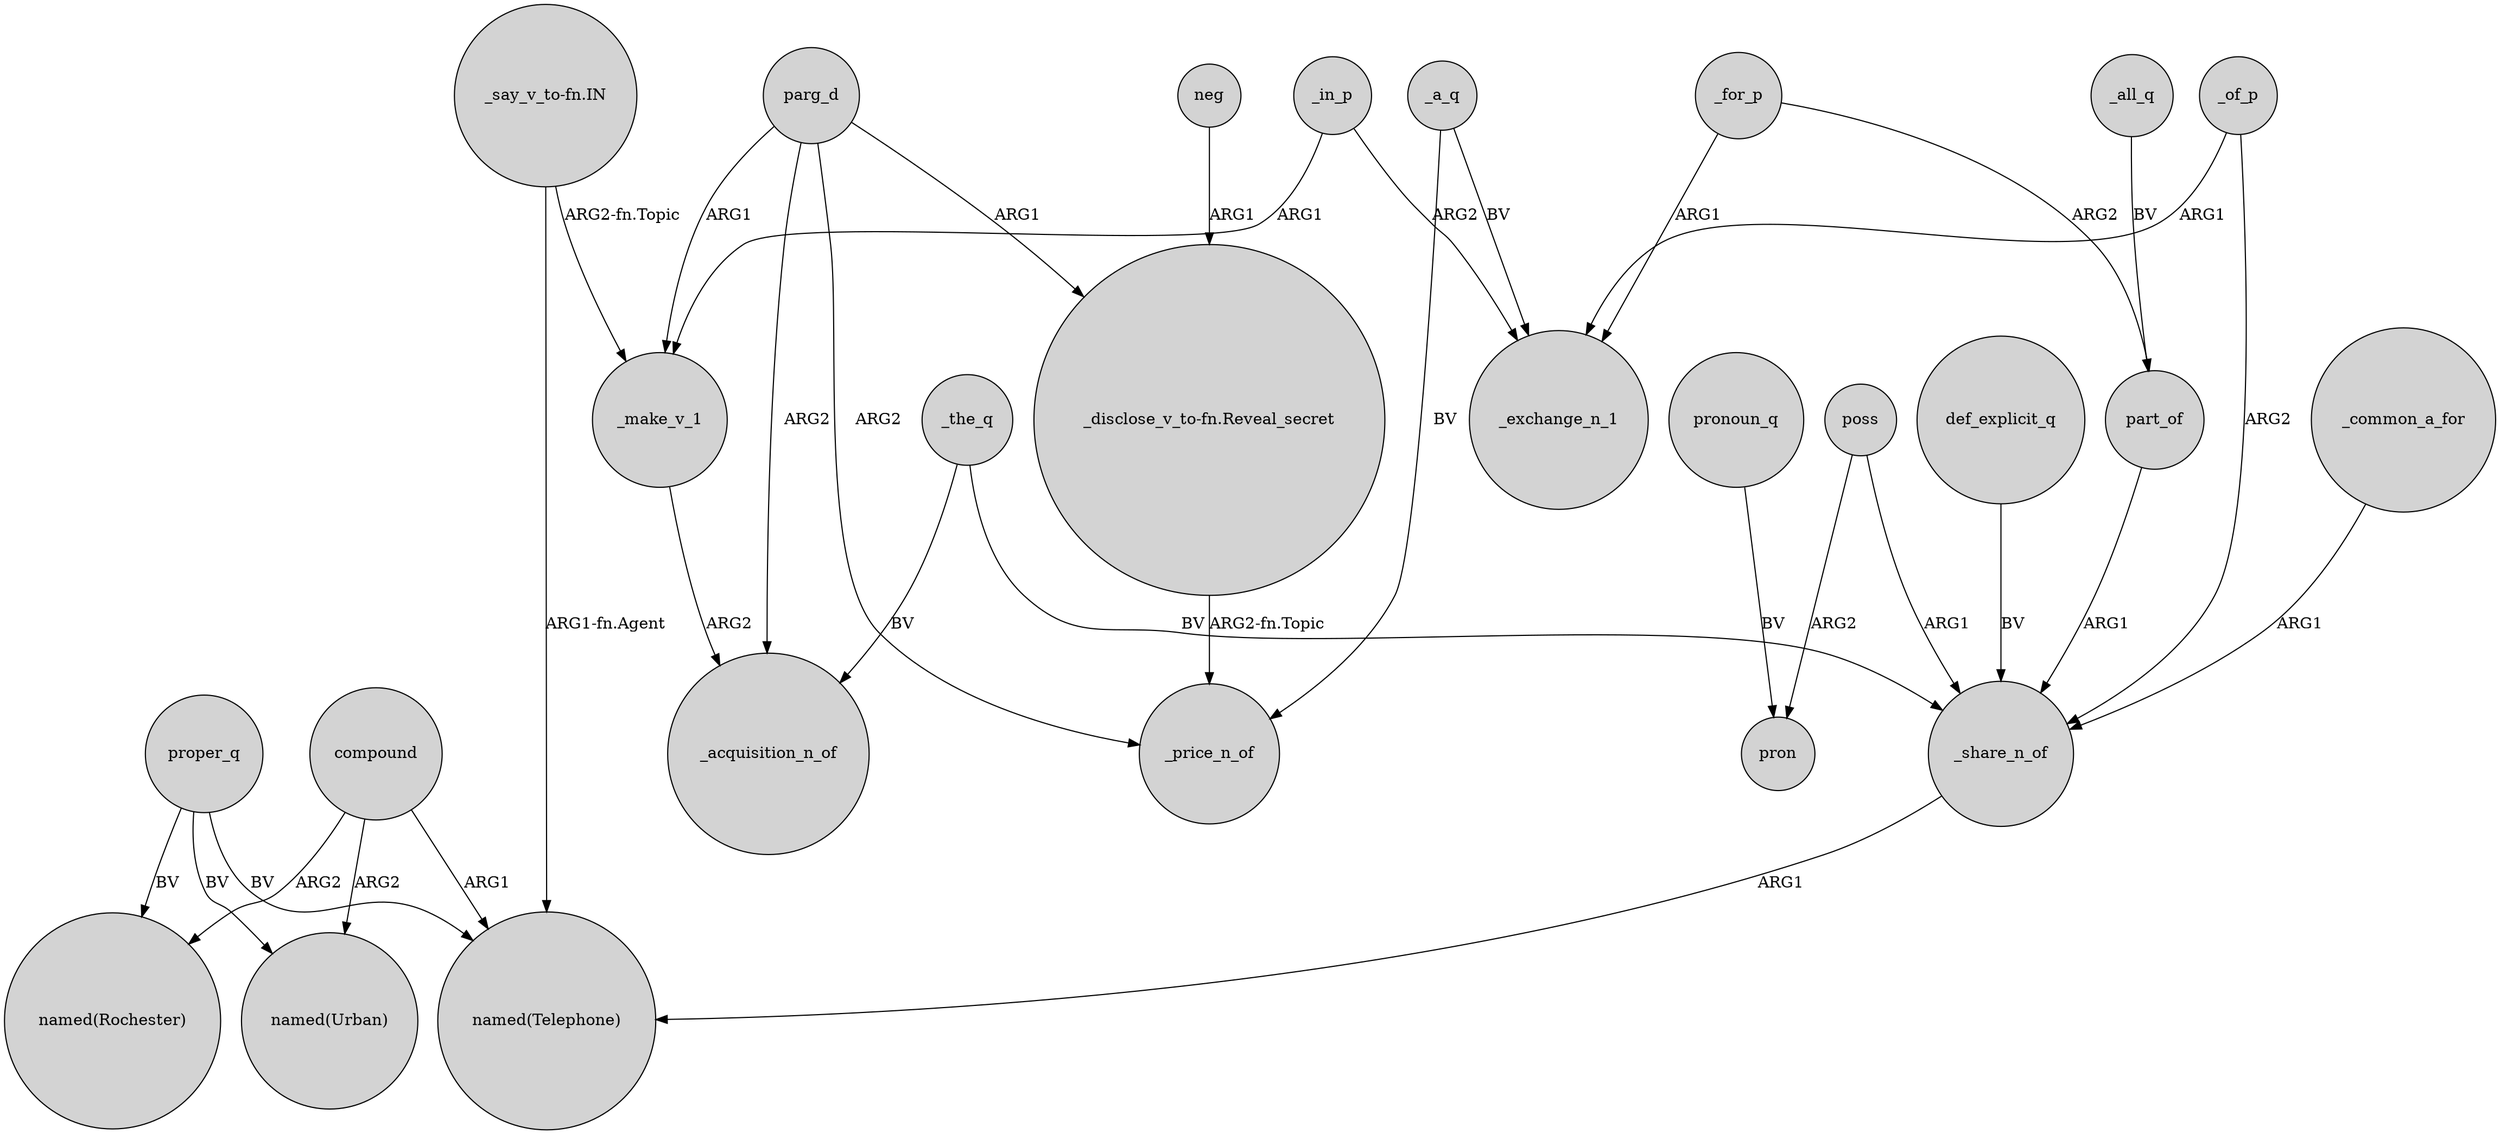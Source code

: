 digraph {
	node [shape=circle style=filled]
	proper_q -> "named(Rochester)" [label=BV]
	parg_d -> _acquisition_n_of [label=ARG2]
	poss -> pron [label=ARG2]
	"_say_v_to-fn.IN" -> "named(Telephone)" [label="ARG1-fn.Agent"]
	_of_p -> _exchange_n_1 [label=ARG1]
	_all_q -> part_of [label=BV]
	"_disclose_v_to-fn.Reveal_secret" -> _price_n_of [label="ARG2-fn.Topic"]
	_share_n_of -> "named(Telephone)" [label=ARG1]
	proper_q -> "named(Urban)" [label=BV]
	compound -> "named(Telephone)" [label=ARG1]
	_a_q -> _exchange_n_1 [label=BV]
	_the_q -> _share_n_of [label=BV]
	_for_p -> _exchange_n_1 [label=ARG1]
	neg -> "_disclose_v_to-fn.Reveal_secret" [label=ARG1]
	parg_d -> "_disclose_v_to-fn.Reveal_secret" [label=ARG1]
	compound -> "named(Rochester)" [label=ARG2]
	pronoun_q -> pron [label=BV]
	_for_p -> part_of [label=ARG2]
	proper_q -> "named(Telephone)" [label=BV]
	"_say_v_to-fn.IN" -> _make_v_1 [label="ARG2-fn.Topic"]
	_make_v_1 -> _acquisition_n_of [label=ARG2]
	compound -> "named(Urban)" [label=ARG2]
	_in_p -> _make_v_1 [label=ARG1]
	_common_a_for -> _share_n_of [label=ARG1]
	_the_q -> _acquisition_n_of [label=BV]
	_of_p -> _share_n_of [label=ARG2]
	_in_p -> _exchange_n_1 [label=ARG2]
	parg_d -> _make_v_1 [label=ARG1]
	parg_d -> _price_n_of [label=ARG2]
	poss -> _share_n_of [label=ARG1]
	def_explicit_q -> _share_n_of [label=BV]
	part_of -> _share_n_of [label=ARG1]
	_a_q -> _price_n_of [label=BV]
}
